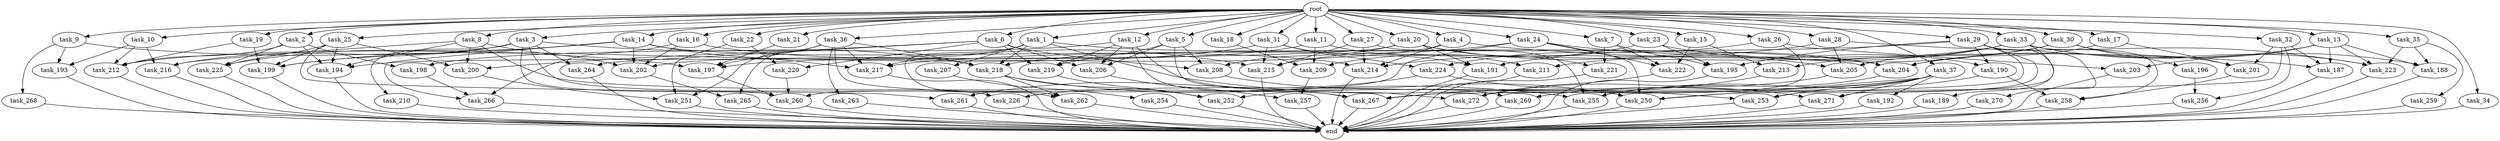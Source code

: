 digraph G {
  root [size="0.000000"];
  task_1 [size="102.400000"];
  task_2 [size="102.400000"];
  task_3 [size="102.400000"];
  task_4 [size="102.400000"];
  task_5 [size="102.400000"];
  task_6 [size="102.400000"];
  task_7 [size="102.400000"];
  task_8 [size="102.400000"];
  task_9 [size="102.400000"];
  task_10 [size="102.400000"];
  task_11 [size="102.400000"];
  task_12 [size="102.400000"];
  task_13 [size="102.400000"];
  task_14 [size="102.400000"];
  task_15 [size="102.400000"];
  task_16 [size="102.400000"];
  task_17 [size="102.400000"];
  task_18 [size="102.400000"];
  task_19 [size="102.400000"];
  task_20 [size="102.400000"];
  task_21 [size="102.400000"];
  task_22 [size="102.400000"];
  task_23 [size="102.400000"];
  task_24 [size="102.400000"];
  task_25 [size="102.400000"];
  task_26 [size="102.400000"];
  task_27 [size="102.400000"];
  task_28 [size="102.400000"];
  task_29 [size="102.400000"];
  task_30 [size="102.400000"];
  task_31 [size="102.400000"];
  task_32 [size="102.400000"];
  task_33 [size="102.400000"];
  task_34 [size="102.400000"];
  task_35 [size="102.400000"];
  task_36 [size="102.400000"];
  task_37 [size="102.400000"];
  task_187 [size="144310901145.600006"];
  task_188 [size="48962627174.400002"];
  task_189 [size="85899345920.000000"];
  task_190 [size="155477816115.200012"];
  task_191 [size="57552561766.400002"];
  task_192 [size="54975581388.800003"];
  task_193 [size="21474836480.000000"];
  task_194 [size="46385646796.800003"];
  task_195 [size="176952652595.200012"];
  task_196 [size="42090679500.800003"];
  task_197 [size="132284992716.800003"];
  task_198 [size="42949672960.000000"];
  task_199 [size="80745385164.800003"];
  task_200 [size="103079215104.000000"];
  task_201 [size="182965606809.600006"];
  task_202 [size="159772783411.200012"];
  task_203 [size="24910810316.800003"];
  task_204 [size="108233175859.200012"];
  task_205 [size="182965606809.600006"];
  task_206 [size="149464861900.800018"];
  task_207 [size="42090679500.800003"];
  task_208 [size="135720966553.600006"];
  task_209 [size="210453397504.000000"];
  task_210 [size="42090679500.800003"];
  task_211 [size="97066260889.600006"];
  task_212 [size="50680614092.800003"];
  task_213 [size="73014444032.000000"];
  task_214 [size="183824600268.800018"];
  task_215 [size="153759829196.800018"];
  task_216 [size="63565515980.800003"];
  task_217 [size="170939698380.800018"];
  task_218 [size="147746874982.399994"];
  task_219 [size="149464861900.800018"];
  task_220 [size="171798691840.000000"];
  task_221 [size="29205777612.800003"];
  task_222 [size="107374182400.000000"];
  task_223 [size="134861973094.400009"];
  task_224 [size="29205777612.800003"];
  task_225 [size="46385646796.800003"];
  task_226 [size="97066260889.600006"];
  task_250 [size="217325345177.600006"];
  task_251 [size="149464861900.800018"];
  task_252 [size="66142496358.400002"];
  task_253 [size="182965606809.600006"];
  task_254 [size="42090679500.800003"];
  task_255 [size="49821620633.600006"];
  task_256 [size="107374182400.000000"];
  task_257 [size="45526653337.600006"];
  task_258 [size="71296457113.600006"];
  task_259 [size="3435973836.800000"];
  task_260 [size="196709502156.800018"];
  task_261 [size="11166914969.600000"];
  task_262 [size="67001489817.600006"];
  task_263 [size="21474836480.000000"];
  task_264 [size="127990025420.800003"];
  task_265 [size="76450417868.800003"];
  task_266 [size="112528143155.200012"];
  task_267 [size="190696547942.400024"];
  task_268 [size="13743895347.200001"];
  task_269 [size="76450417868.800003"];
  task_270 [size="85899345920.000000"];
  task_271 [size="104797202022.400009"];
  task_272 [size="160631776870.399994"];
  end [size="0.000000"];

  root -> task_1 [size="1.000000"];
  root -> task_2 [size="1.000000"];
  root -> task_3 [size="1.000000"];
  root -> task_4 [size="1.000000"];
  root -> task_5 [size="1.000000"];
  root -> task_6 [size="1.000000"];
  root -> task_7 [size="1.000000"];
  root -> task_8 [size="1.000000"];
  root -> task_9 [size="1.000000"];
  root -> task_10 [size="1.000000"];
  root -> task_11 [size="1.000000"];
  root -> task_12 [size="1.000000"];
  root -> task_13 [size="1.000000"];
  root -> task_14 [size="1.000000"];
  root -> task_15 [size="1.000000"];
  root -> task_16 [size="1.000000"];
  root -> task_17 [size="1.000000"];
  root -> task_18 [size="1.000000"];
  root -> task_19 [size="1.000000"];
  root -> task_20 [size="1.000000"];
  root -> task_21 [size="1.000000"];
  root -> task_22 [size="1.000000"];
  root -> task_23 [size="1.000000"];
  root -> task_24 [size="1.000000"];
  root -> task_25 [size="1.000000"];
  root -> task_26 [size="1.000000"];
  root -> task_27 [size="1.000000"];
  root -> task_28 [size="1.000000"];
  root -> task_29 [size="1.000000"];
  root -> task_30 [size="1.000000"];
  root -> task_31 [size="1.000000"];
  root -> task_32 [size="1.000000"];
  root -> task_33 [size="1.000000"];
  root -> task_34 [size="1.000000"];
  root -> task_35 [size="1.000000"];
  root -> task_36 [size="1.000000"];
  root -> task_37 [size="1.000000"];
  task_1 -> task_204 [size="411041792.000000"];
  task_1 -> task_207 [size="411041792.000000"];
  task_1 -> task_217 [size="411041792.000000"];
  task_1 -> task_218 [size="411041792.000000"];
  task_1 -> task_253 [size="411041792.000000"];
  task_1 -> task_262 [size="411041792.000000"];
  task_2 -> task_194 [size="209715200.000000"];
  task_2 -> task_198 [size="209715200.000000"];
  task_2 -> task_212 [size="209715200.000000"];
  task_2 -> task_225 [size="209715200.000000"];
  task_3 -> task_199 [size="411041792.000000"];
  task_3 -> task_210 [size="411041792.000000"];
  task_3 -> task_216 [size="411041792.000000"];
  task_3 -> task_218 [size="411041792.000000"];
  task_3 -> task_226 [size="411041792.000000"];
  task_3 -> task_260 [size="411041792.000000"];
  task_3 -> task_264 [size="411041792.000000"];
  task_4 -> task_187 [size="536870912.000000"];
  task_4 -> task_197 [size="536870912.000000"];
  task_4 -> task_214 [size="536870912.000000"];
  task_5 -> task_206 [size="411041792.000000"];
  task_5 -> task_208 [size="411041792.000000"];
  task_5 -> task_219 [size="411041792.000000"];
  task_5 -> task_272 [size="411041792.000000"];
  task_6 -> task_200 [size="838860800.000000"];
  task_6 -> task_206 [size="838860800.000000"];
  task_6 -> task_208 [size="838860800.000000"];
  task_6 -> task_219 [size="838860800.000000"];
  task_6 -> task_220 [size="838860800.000000"];
  task_6 -> task_264 [size="838860800.000000"];
  task_7 -> task_195 [size="209715200.000000"];
  task_7 -> task_221 [size="209715200.000000"];
  task_7 -> task_222 [size="209715200.000000"];
  task_8 -> task_194 [size="134217728.000000"];
  task_8 -> task_200 [size="134217728.000000"];
  task_8 -> task_202 [size="134217728.000000"];
  task_8 -> task_216 [size="134217728.000000"];
  task_8 -> task_267 [size="134217728.000000"];
  task_9 -> task_193 [size="134217728.000000"];
  task_9 -> task_197 [size="134217728.000000"];
  task_9 -> task_268 [size="134217728.000000"];
  task_10 -> task_193 [size="75497472.000000"];
  task_10 -> task_212 [size="75497472.000000"];
  task_10 -> task_216 [size="75497472.000000"];
  task_11 -> task_202 [size="536870912.000000"];
  task_11 -> task_209 [size="536870912.000000"];
  task_11 -> task_211 [size="536870912.000000"];
  task_12 -> task_198 [size="209715200.000000"];
  task_12 -> task_206 [size="209715200.000000"];
  task_12 -> task_219 [size="209715200.000000"];
  task_12 -> task_267 [size="209715200.000000"];
  task_12 -> task_269 [size="209715200.000000"];
  task_13 -> task_187 [size="33554432.000000"];
  task_13 -> task_188 [size="33554432.000000"];
  task_13 -> task_203 [size="33554432.000000"];
  task_13 -> task_204 [size="33554432.000000"];
  task_13 -> task_223 [size="33554432.000000"];
  task_14 -> task_199 [size="209715200.000000"];
  task_14 -> task_202 [size="209715200.000000"];
  task_14 -> task_214 [size="209715200.000000"];
  task_14 -> task_217 [size="209715200.000000"];
  task_14 -> task_225 [size="209715200.000000"];
  task_14 -> task_266 [size="209715200.000000"];
  task_15 -> task_213 [size="301989888.000000"];
  task_15 -> task_222 [size="301989888.000000"];
  task_16 -> task_202 [size="679477248.000000"];
  task_16 -> task_215 [size="679477248.000000"];
  task_16 -> task_266 [size="679477248.000000"];
  task_17 -> task_201 [size="536870912.000000"];
  task_17 -> task_204 [size="536870912.000000"];
  task_18 -> task_209 [size="838860800.000000"];
  task_19 -> task_199 [size="134217728.000000"];
  task_19 -> task_212 [size="134217728.000000"];
  task_20 -> task_191 [size="75497472.000000"];
  task_20 -> task_194 [size="75497472.000000"];
  task_20 -> task_204 [size="75497472.000000"];
  task_20 -> task_208 [size="75497472.000000"];
  task_20 -> task_221 [size="75497472.000000"];
  task_21 -> task_197 [size="411041792.000000"];
  task_22 -> task_220 [size="838860800.000000"];
  task_22 -> task_251 [size="838860800.000000"];
  task_23 -> task_190 [size="679477248.000000"];
  task_23 -> task_195 [size="679477248.000000"];
  task_23 -> task_209 [size="679477248.000000"];
  task_24 -> task_205 [size="536870912.000000"];
  task_24 -> task_215 [size="536870912.000000"];
  task_24 -> task_222 [size="536870912.000000"];
  task_24 -> task_250 [size="536870912.000000"];
  task_24 -> task_260 [size="536870912.000000"];
  task_25 -> task_194 [size="33554432.000000"];
  task_25 -> task_199 [size="33554432.000000"];
  task_25 -> task_200 [size="33554432.000000"];
  task_25 -> task_225 [size="33554432.000000"];
  task_25 -> task_261 [size="33554432.000000"];
  task_26 -> task_203 [size="209715200.000000"];
  task_26 -> task_224 [size="209715200.000000"];
  task_26 -> task_272 [size="209715200.000000"];
  task_27 -> task_214 [size="209715200.000000"];
  task_27 -> task_215 [size="209715200.000000"];
  task_27 -> task_255 [size="209715200.000000"];
  task_28 -> task_205 [size="838860800.000000"];
  task_28 -> task_214 [size="838860800.000000"];
  task_28 -> task_223 [size="838860800.000000"];
  task_29 -> task_189 [size="838860800.000000"];
  task_29 -> task_190 [size="838860800.000000"];
  task_29 -> task_195 [size="838860800.000000"];
  task_29 -> task_217 [size="838860800.000000"];
  task_29 -> task_250 [size="838860800.000000"];
  task_29 -> task_253 [size="838860800.000000"];
  task_29 -> task_270 [size="838860800.000000"];
  task_30 -> task_196 [size="411041792.000000"];
  task_30 -> task_201 [size="411041792.000000"];
  task_30 -> task_205 [size="411041792.000000"];
  task_30 -> task_211 [size="411041792.000000"];
  task_31 -> task_191 [size="75497472.000000"];
  task_31 -> task_212 [size="75497472.000000"];
  task_31 -> task_215 [size="75497472.000000"];
  task_31 -> task_224 [size="75497472.000000"];
  task_32 -> task_187 [size="838860800.000000"];
  task_32 -> task_201 [size="838860800.000000"];
  task_32 -> task_256 [size="838860800.000000"];
  task_32 -> task_267 [size="838860800.000000"];
  task_33 -> task_188 [size="411041792.000000"];
  task_33 -> task_191 [size="411041792.000000"];
  task_33 -> task_213 [size="411041792.000000"];
  task_33 -> task_218 [size="411041792.000000"];
  task_33 -> task_223 [size="411041792.000000"];
  task_33 -> task_258 [size="411041792.000000"];
  task_33 -> task_271 [size="411041792.000000"];
  task_34 -> end [size="1.000000"];
  task_35 -> task_188 [size="33554432.000000"];
  task_35 -> task_223 [size="33554432.000000"];
  task_35 -> task_259 [size="33554432.000000"];
  task_36 -> task_197 [size="209715200.000000"];
  task_36 -> task_217 [size="209715200.000000"];
  task_36 -> task_218 [size="209715200.000000"];
  task_36 -> task_251 [size="209715200.000000"];
  task_36 -> task_262 [size="209715200.000000"];
  task_36 -> task_263 [size="209715200.000000"];
  task_36 -> task_265 [size="209715200.000000"];
  task_37 -> task_192 [size="536870912.000000"];
  task_37 -> task_226 [size="536870912.000000"];
  task_37 -> task_250 [size="536870912.000000"];
  task_37 -> task_252 [size="536870912.000000"];
  task_37 -> task_253 [size="536870912.000000"];
  task_37 -> task_269 [size="536870912.000000"];
  task_37 -> task_271 [size="536870912.000000"];
  task_187 -> end [size="1.000000"];
  task_188 -> end [size="1.000000"];
  task_189 -> end [size="1.000000"];
  task_190 -> task_255 [size="209715200.000000"];
  task_190 -> task_258 [size="209715200.000000"];
  task_191 -> end [size="1.000000"];
  task_192 -> end [size="1.000000"];
  task_193 -> end [size="1.000000"];
  task_194 -> end [size="1.000000"];
  task_195 -> end [size="1.000000"];
  task_196 -> task_256 [size="209715200.000000"];
  task_197 -> task_260 [size="134217728.000000"];
  task_198 -> task_266 [size="209715200.000000"];
  task_199 -> end [size="1.000000"];
  task_200 -> task_251 [size="411041792.000000"];
  task_201 -> task_258 [size="75497472.000000"];
  task_202 -> task_265 [size="536870912.000000"];
  task_203 -> end [size="1.000000"];
  task_204 -> task_255 [size="33554432.000000"];
  task_205 -> task_272 [size="536870912.000000"];
  task_206 -> task_257 [size="33554432.000000"];
  task_207 -> task_254 [size="411041792.000000"];
  task_208 -> task_250 [size="209715200.000000"];
  task_209 -> task_257 [size="411041792.000000"];
  task_210 -> end [size="1.000000"];
  task_211 -> end [size="1.000000"];
  task_212 -> end [size="1.000000"];
  task_213 -> task_267 [size="679477248.000000"];
  task_214 -> end [size="1.000000"];
  task_215 -> end [size="1.000000"];
  task_216 -> end [size="1.000000"];
  task_217 -> end [size="1.000000"];
  task_218 -> task_252 [size="33554432.000000"];
  task_218 -> task_255 [size="33554432.000000"];
  task_218 -> task_262 [size="33554432.000000"];
  task_219 -> task_252 [size="75497472.000000"];
  task_220 -> task_260 [size="838860800.000000"];
  task_221 -> end [size="1.000000"];
  task_222 -> task_272 [size="411041792.000000"];
  task_223 -> end [size="1.000000"];
  task_224 -> task_261 [size="75497472.000000"];
  task_224 -> task_271 [size="75497472.000000"];
  task_225 -> end [size="1.000000"];
  task_226 -> end [size="1.000000"];
  task_250 -> end [size="1.000000"];
  task_251 -> end [size="1.000000"];
  task_252 -> end [size="1.000000"];
  task_253 -> end [size="1.000000"];
  task_254 -> end [size="1.000000"];
  task_255 -> end [size="1.000000"];
  task_256 -> end [size="1.000000"];
  task_257 -> end [size="1.000000"];
  task_258 -> end [size="1.000000"];
  task_259 -> end [size="1.000000"];
  task_260 -> end [size="1.000000"];
  task_261 -> end [size="1.000000"];
  task_262 -> end [size="1.000000"];
  task_263 -> end [size="1.000000"];
  task_264 -> end [size="1.000000"];
  task_265 -> end [size="1.000000"];
  task_266 -> end [size="1.000000"];
  task_267 -> end [size="1.000000"];
  task_268 -> end [size="1.000000"];
  task_269 -> end [size="1.000000"];
  task_270 -> end [size="1.000000"];
  task_271 -> end [size="1.000000"];
  task_272 -> end [size="1.000000"];
}
